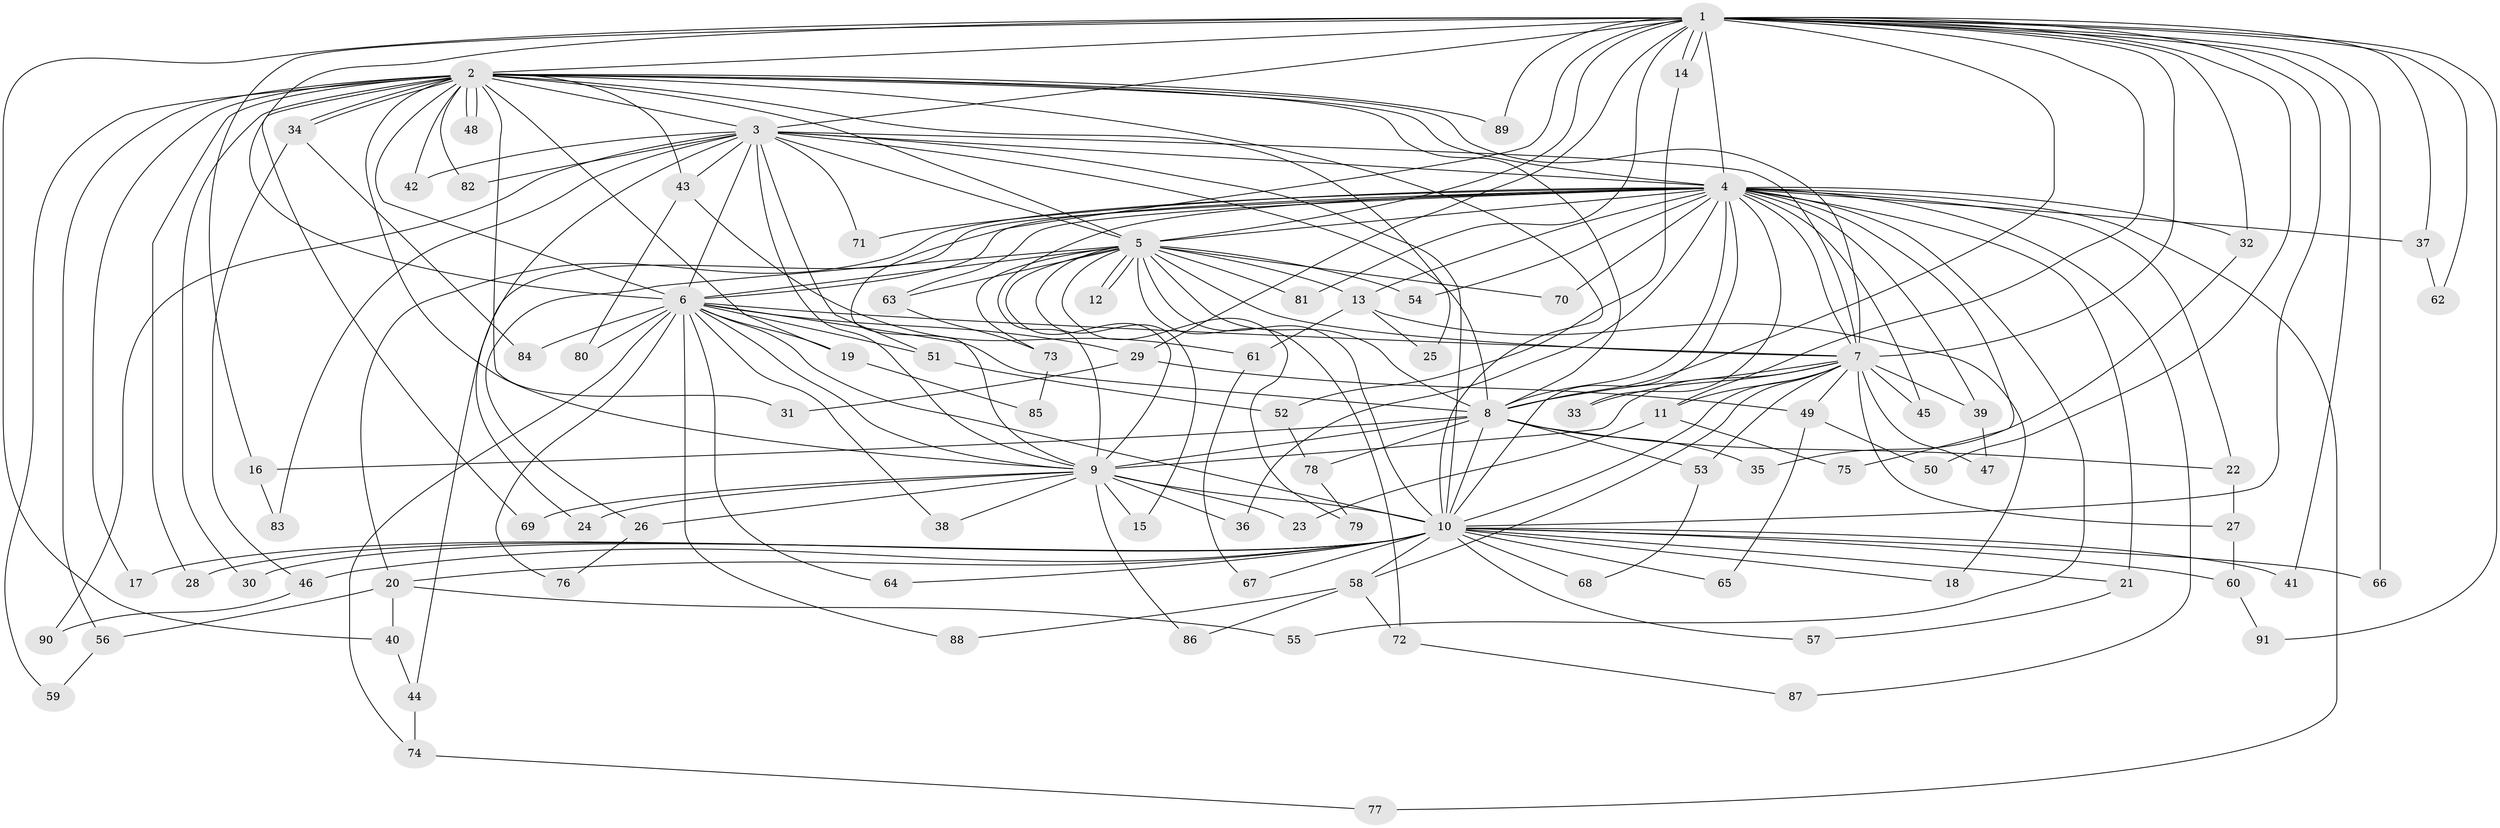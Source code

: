 // coarse degree distribution, {2: 0.2702702702702703, 12: 0.02702702702702703, 18: 0.05405405405405406, 5: 0.05405405405405406, 4: 0.1891891891891892, 13: 0.02702702702702703, 1: 0.05405405405405406, 3: 0.21621621621621623, 26: 0.02702702702702703, 15: 0.05405405405405406, 11: 0.02702702702702703}
// Generated by graph-tools (version 1.1) at 2025/36/03/04/25 23:36:32]
// undirected, 91 vertices, 207 edges
graph export_dot {
  node [color=gray90,style=filled];
  1;
  2;
  3;
  4;
  5;
  6;
  7;
  8;
  9;
  10;
  11;
  12;
  13;
  14;
  15;
  16;
  17;
  18;
  19;
  20;
  21;
  22;
  23;
  24;
  25;
  26;
  27;
  28;
  29;
  30;
  31;
  32;
  33;
  34;
  35;
  36;
  37;
  38;
  39;
  40;
  41;
  42;
  43;
  44;
  45;
  46;
  47;
  48;
  49;
  50;
  51;
  52;
  53;
  54;
  55;
  56;
  57;
  58;
  59;
  60;
  61;
  62;
  63;
  64;
  65;
  66;
  67;
  68;
  69;
  70;
  71;
  72;
  73;
  74;
  75;
  76;
  77;
  78;
  79;
  80;
  81;
  82;
  83;
  84;
  85;
  86;
  87;
  88;
  89;
  90;
  91;
  1 -- 2;
  1 -- 3;
  1 -- 4;
  1 -- 5;
  1 -- 6;
  1 -- 7;
  1 -- 8;
  1 -- 9;
  1 -- 10;
  1 -- 11;
  1 -- 14;
  1 -- 14;
  1 -- 16;
  1 -- 29;
  1 -- 32;
  1 -- 37;
  1 -- 40;
  1 -- 41;
  1 -- 50;
  1 -- 62;
  1 -- 66;
  1 -- 81;
  1 -- 89;
  1 -- 91;
  2 -- 3;
  2 -- 4;
  2 -- 5;
  2 -- 6;
  2 -- 7;
  2 -- 8;
  2 -- 9;
  2 -- 10;
  2 -- 17;
  2 -- 19;
  2 -- 25;
  2 -- 28;
  2 -- 30;
  2 -- 31;
  2 -- 34;
  2 -- 34;
  2 -- 42;
  2 -- 43;
  2 -- 48;
  2 -- 48;
  2 -- 56;
  2 -- 59;
  2 -- 69;
  2 -- 82;
  2 -- 89;
  3 -- 4;
  3 -- 5;
  3 -- 6;
  3 -- 7;
  3 -- 8;
  3 -- 9;
  3 -- 10;
  3 -- 24;
  3 -- 42;
  3 -- 43;
  3 -- 51;
  3 -- 71;
  3 -- 82;
  3 -- 83;
  3 -- 90;
  4 -- 5;
  4 -- 6;
  4 -- 7;
  4 -- 8;
  4 -- 9;
  4 -- 10;
  4 -- 13;
  4 -- 20;
  4 -- 21;
  4 -- 22;
  4 -- 32;
  4 -- 33;
  4 -- 36;
  4 -- 37;
  4 -- 39;
  4 -- 44;
  4 -- 45;
  4 -- 54;
  4 -- 55;
  4 -- 63;
  4 -- 70;
  4 -- 71;
  4 -- 75;
  4 -- 77;
  4 -- 87;
  5 -- 6;
  5 -- 7;
  5 -- 8;
  5 -- 9;
  5 -- 10;
  5 -- 12;
  5 -- 12;
  5 -- 13;
  5 -- 15;
  5 -- 26;
  5 -- 54;
  5 -- 63;
  5 -- 70;
  5 -- 72;
  5 -- 73;
  5 -- 79;
  5 -- 81;
  6 -- 7;
  6 -- 8;
  6 -- 9;
  6 -- 10;
  6 -- 19;
  6 -- 29;
  6 -- 38;
  6 -- 51;
  6 -- 64;
  6 -- 74;
  6 -- 76;
  6 -- 80;
  6 -- 84;
  6 -- 88;
  7 -- 8;
  7 -- 9;
  7 -- 10;
  7 -- 11;
  7 -- 27;
  7 -- 33;
  7 -- 39;
  7 -- 45;
  7 -- 47;
  7 -- 49;
  7 -- 53;
  7 -- 58;
  8 -- 9;
  8 -- 10;
  8 -- 16;
  8 -- 22;
  8 -- 35;
  8 -- 53;
  8 -- 78;
  9 -- 10;
  9 -- 15;
  9 -- 23;
  9 -- 24;
  9 -- 26;
  9 -- 36;
  9 -- 38;
  9 -- 69;
  9 -- 86;
  10 -- 17;
  10 -- 18;
  10 -- 20;
  10 -- 21;
  10 -- 28;
  10 -- 30;
  10 -- 41;
  10 -- 46;
  10 -- 57;
  10 -- 58;
  10 -- 60;
  10 -- 64;
  10 -- 65;
  10 -- 66;
  10 -- 67;
  10 -- 68;
  11 -- 23;
  11 -- 75;
  13 -- 18;
  13 -- 25;
  13 -- 61;
  14 -- 52;
  16 -- 83;
  19 -- 85;
  20 -- 40;
  20 -- 55;
  20 -- 56;
  21 -- 57;
  22 -- 27;
  26 -- 76;
  27 -- 60;
  29 -- 31;
  29 -- 49;
  32 -- 35;
  34 -- 46;
  34 -- 84;
  37 -- 62;
  39 -- 47;
  40 -- 44;
  43 -- 61;
  43 -- 80;
  44 -- 74;
  46 -- 90;
  49 -- 50;
  49 -- 65;
  51 -- 52;
  52 -- 78;
  53 -- 68;
  56 -- 59;
  58 -- 72;
  58 -- 86;
  58 -- 88;
  60 -- 91;
  61 -- 67;
  63 -- 73;
  72 -- 87;
  73 -- 85;
  74 -- 77;
  78 -- 79;
}
